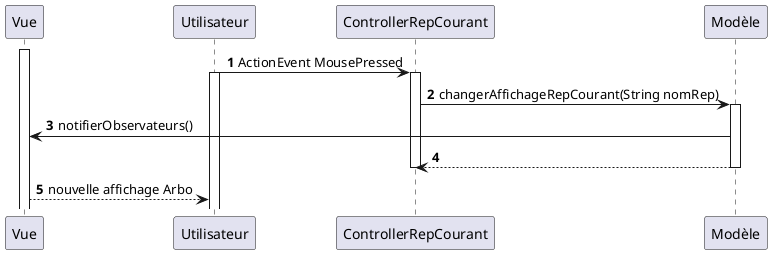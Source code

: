 @startuml
'https://plantuml.com/sequence-diagram

autonumber

activate Vue
Utilisateur -> ControllerRepCourant : ActionEvent MousePressed
activate Utilisateur
activate ControllerRepCourant
ControllerRepCourant -> Modèle : changerAffichageRepCourant(String nomRep)
activate Modèle
Modèle -> Vue : notifierObservateurs()
Modèle --> ControllerRepCourant
deactivate Modèle
deactivate ControllerRepCourant
Vue --> Utilisateur : nouvelle affichage Arbo

@enduml